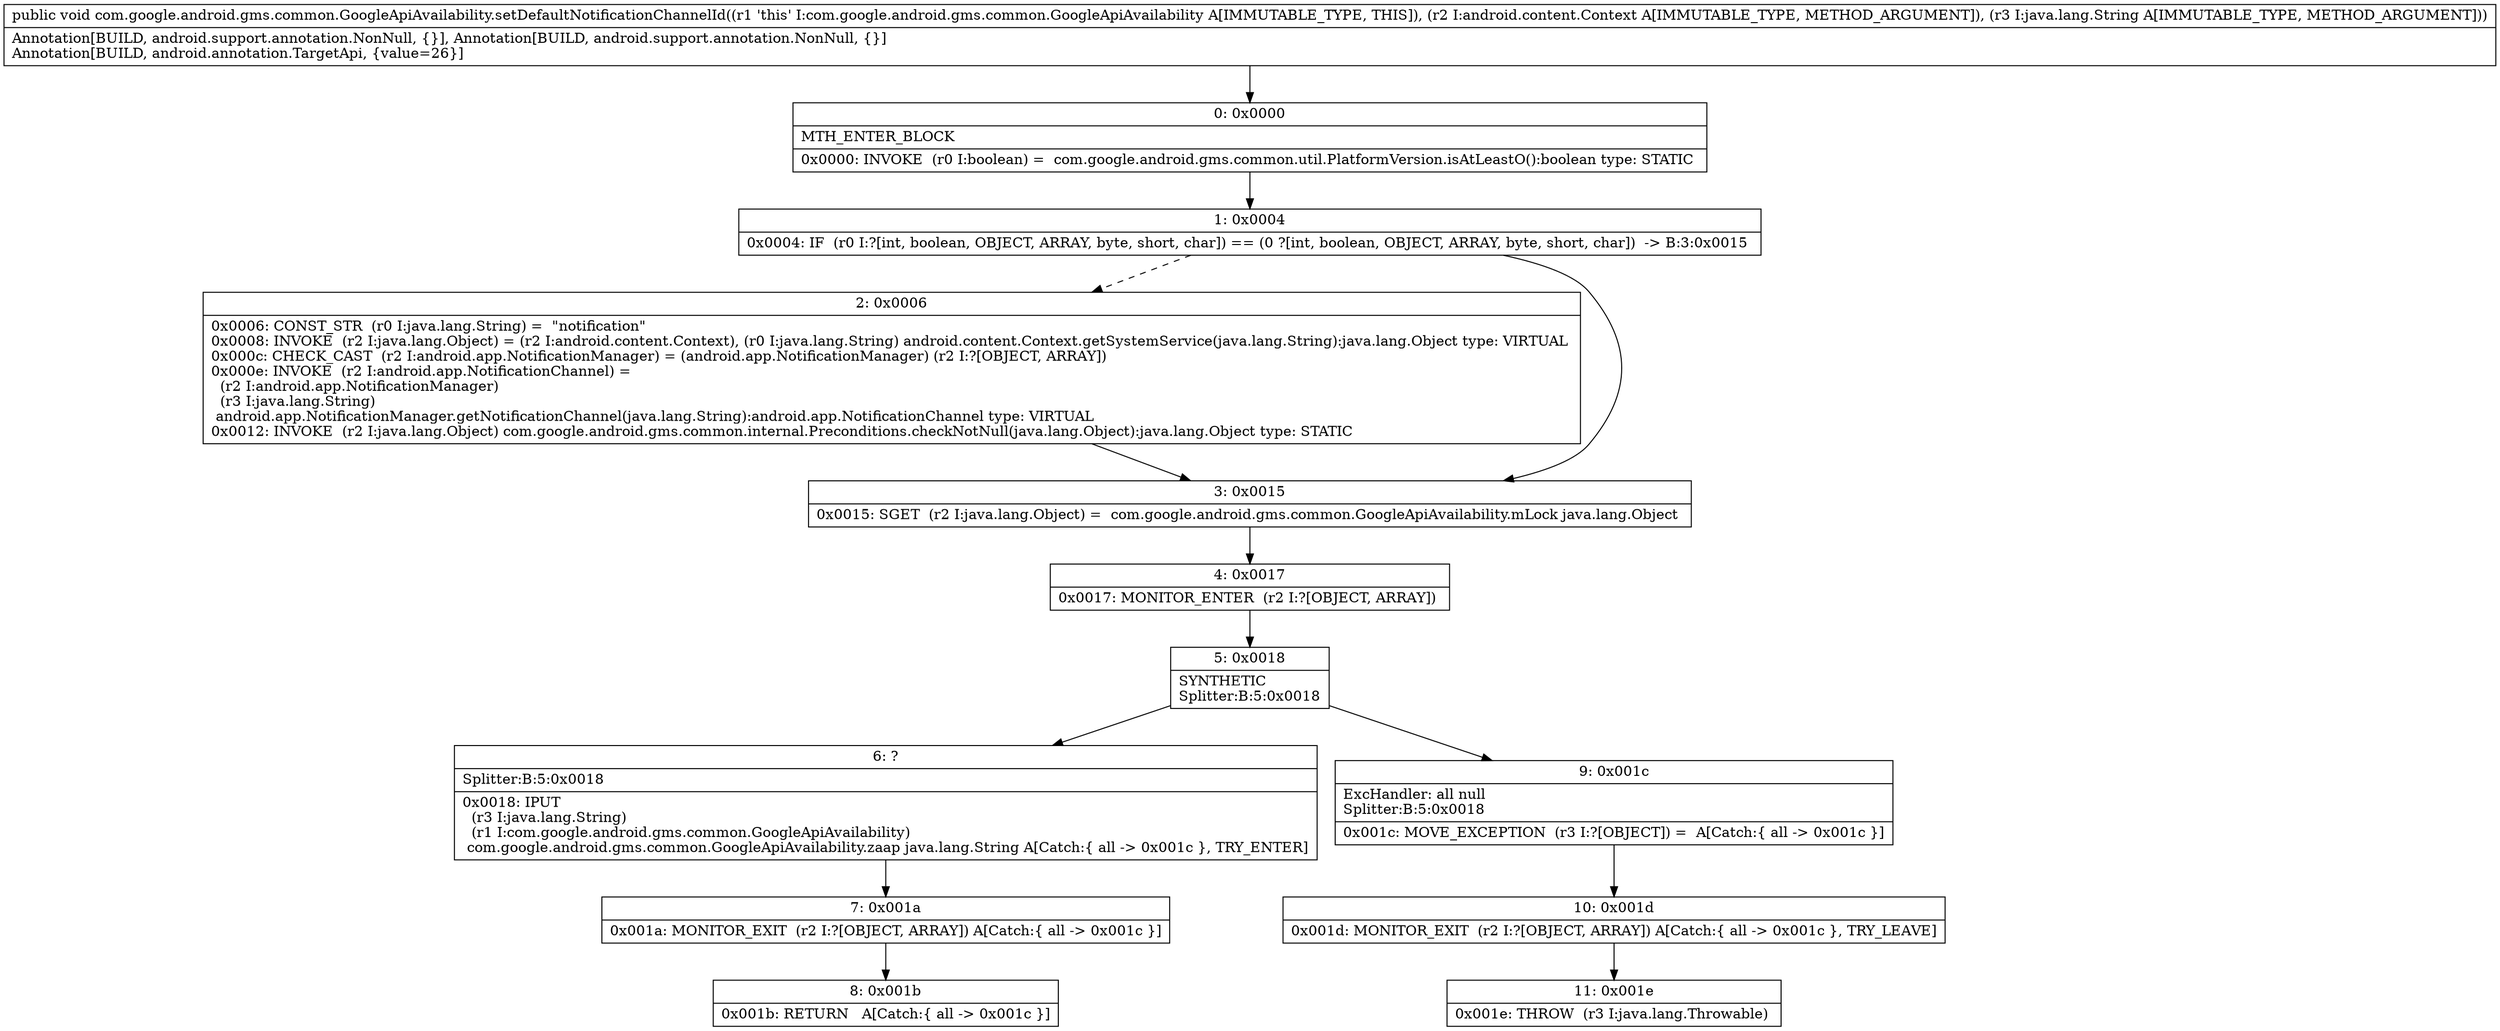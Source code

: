 digraph "CFG forcom.google.android.gms.common.GoogleApiAvailability.setDefaultNotificationChannelId(Landroid\/content\/Context;Ljava\/lang\/String;)V" {
Node_0 [shape=record,label="{0\:\ 0x0000|MTH_ENTER_BLOCK\l|0x0000: INVOKE  (r0 I:boolean) =  com.google.android.gms.common.util.PlatformVersion.isAtLeastO():boolean type: STATIC \l}"];
Node_1 [shape=record,label="{1\:\ 0x0004|0x0004: IF  (r0 I:?[int, boolean, OBJECT, ARRAY, byte, short, char]) == (0 ?[int, boolean, OBJECT, ARRAY, byte, short, char])  \-\> B:3:0x0015 \l}"];
Node_2 [shape=record,label="{2\:\ 0x0006|0x0006: CONST_STR  (r0 I:java.lang.String) =  \"notification\" \l0x0008: INVOKE  (r2 I:java.lang.Object) = (r2 I:android.content.Context), (r0 I:java.lang.String) android.content.Context.getSystemService(java.lang.String):java.lang.Object type: VIRTUAL \l0x000c: CHECK_CAST  (r2 I:android.app.NotificationManager) = (android.app.NotificationManager) (r2 I:?[OBJECT, ARRAY]) \l0x000e: INVOKE  (r2 I:android.app.NotificationChannel) = \l  (r2 I:android.app.NotificationManager)\l  (r3 I:java.lang.String)\l android.app.NotificationManager.getNotificationChannel(java.lang.String):android.app.NotificationChannel type: VIRTUAL \l0x0012: INVOKE  (r2 I:java.lang.Object) com.google.android.gms.common.internal.Preconditions.checkNotNull(java.lang.Object):java.lang.Object type: STATIC \l}"];
Node_3 [shape=record,label="{3\:\ 0x0015|0x0015: SGET  (r2 I:java.lang.Object) =  com.google.android.gms.common.GoogleApiAvailability.mLock java.lang.Object \l}"];
Node_4 [shape=record,label="{4\:\ 0x0017|0x0017: MONITOR_ENTER  (r2 I:?[OBJECT, ARRAY]) \l}"];
Node_5 [shape=record,label="{5\:\ 0x0018|SYNTHETIC\lSplitter:B:5:0x0018\l}"];
Node_6 [shape=record,label="{6\:\ ?|Splitter:B:5:0x0018\l|0x0018: IPUT  \l  (r3 I:java.lang.String)\l  (r1 I:com.google.android.gms.common.GoogleApiAvailability)\l com.google.android.gms.common.GoogleApiAvailability.zaap java.lang.String A[Catch:\{ all \-\> 0x001c \}, TRY_ENTER]\l}"];
Node_7 [shape=record,label="{7\:\ 0x001a|0x001a: MONITOR_EXIT  (r2 I:?[OBJECT, ARRAY]) A[Catch:\{ all \-\> 0x001c \}]\l}"];
Node_8 [shape=record,label="{8\:\ 0x001b|0x001b: RETURN   A[Catch:\{ all \-\> 0x001c \}]\l}"];
Node_9 [shape=record,label="{9\:\ 0x001c|ExcHandler: all null\lSplitter:B:5:0x0018\l|0x001c: MOVE_EXCEPTION  (r3 I:?[OBJECT]) =  A[Catch:\{ all \-\> 0x001c \}]\l}"];
Node_10 [shape=record,label="{10\:\ 0x001d|0x001d: MONITOR_EXIT  (r2 I:?[OBJECT, ARRAY]) A[Catch:\{ all \-\> 0x001c \}, TRY_LEAVE]\l}"];
Node_11 [shape=record,label="{11\:\ 0x001e|0x001e: THROW  (r3 I:java.lang.Throwable) \l}"];
MethodNode[shape=record,label="{public void com.google.android.gms.common.GoogleApiAvailability.setDefaultNotificationChannelId((r1 'this' I:com.google.android.gms.common.GoogleApiAvailability A[IMMUTABLE_TYPE, THIS]), (r2 I:android.content.Context A[IMMUTABLE_TYPE, METHOD_ARGUMENT]), (r3 I:java.lang.String A[IMMUTABLE_TYPE, METHOD_ARGUMENT]))  | Annotation[BUILD, android.support.annotation.NonNull, \{\}], Annotation[BUILD, android.support.annotation.NonNull, \{\}]\lAnnotation[BUILD, android.annotation.TargetApi, \{value=26\}]\l}"];
MethodNode -> Node_0;
Node_0 -> Node_1;
Node_1 -> Node_2[style=dashed];
Node_1 -> Node_3;
Node_2 -> Node_3;
Node_3 -> Node_4;
Node_4 -> Node_5;
Node_5 -> Node_6;
Node_5 -> Node_9;
Node_6 -> Node_7;
Node_7 -> Node_8;
Node_9 -> Node_10;
Node_10 -> Node_11;
}

